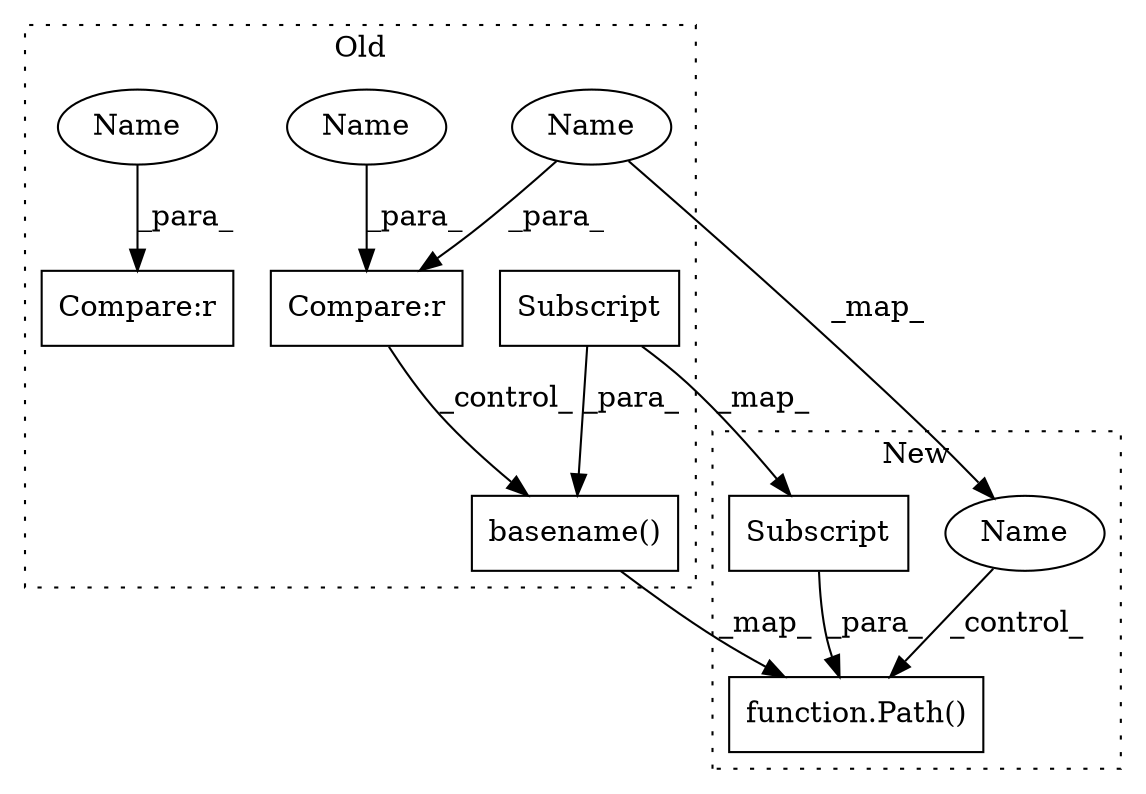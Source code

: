digraph G {
subgraph cluster0 {
1 [label="basename()" a="75" s="6060,6085" l="17,1" shape="box"];
4 [label="Subscript" a="63" s="6077,0" l="8,0" shape="box"];
5 [label="Compare:r" a="40" s="6021" l="17" shape="box"];
6 [label="Compare:r" a="40" s="6500" l="17" shape="box"];
7 [label="Name" a="87" s="6513" l="4" shape="ellipse"];
8 [label="Name" a="87" s="6034" l="4" shape="ellipse"];
10 [label="Name" a="87" s="6021" l="5" shape="ellipse"];
label = "Old";
style="dotted";
}
subgraph cluster1 {
2 [label="function.Path()" a="75" s="6050,6063" l="5,1" shape="box"];
3 [label="Subscript" a="63" s="6055,0" l="8,0" shape="box"];
9 [label="Name" a="87" s="6023" l="5" shape="ellipse"];
label = "New";
style="dotted";
}
1 -> 2 [label="_map_"];
3 -> 2 [label="_para_"];
4 -> 1 [label="_para_"];
4 -> 3 [label="_map_"];
5 -> 1 [label="_control_"];
7 -> 6 [label="_para_"];
8 -> 5 [label="_para_"];
9 -> 2 [label="_control_"];
10 -> 9 [label="_map_"];
10 -> 5 [label="_para_"];
}